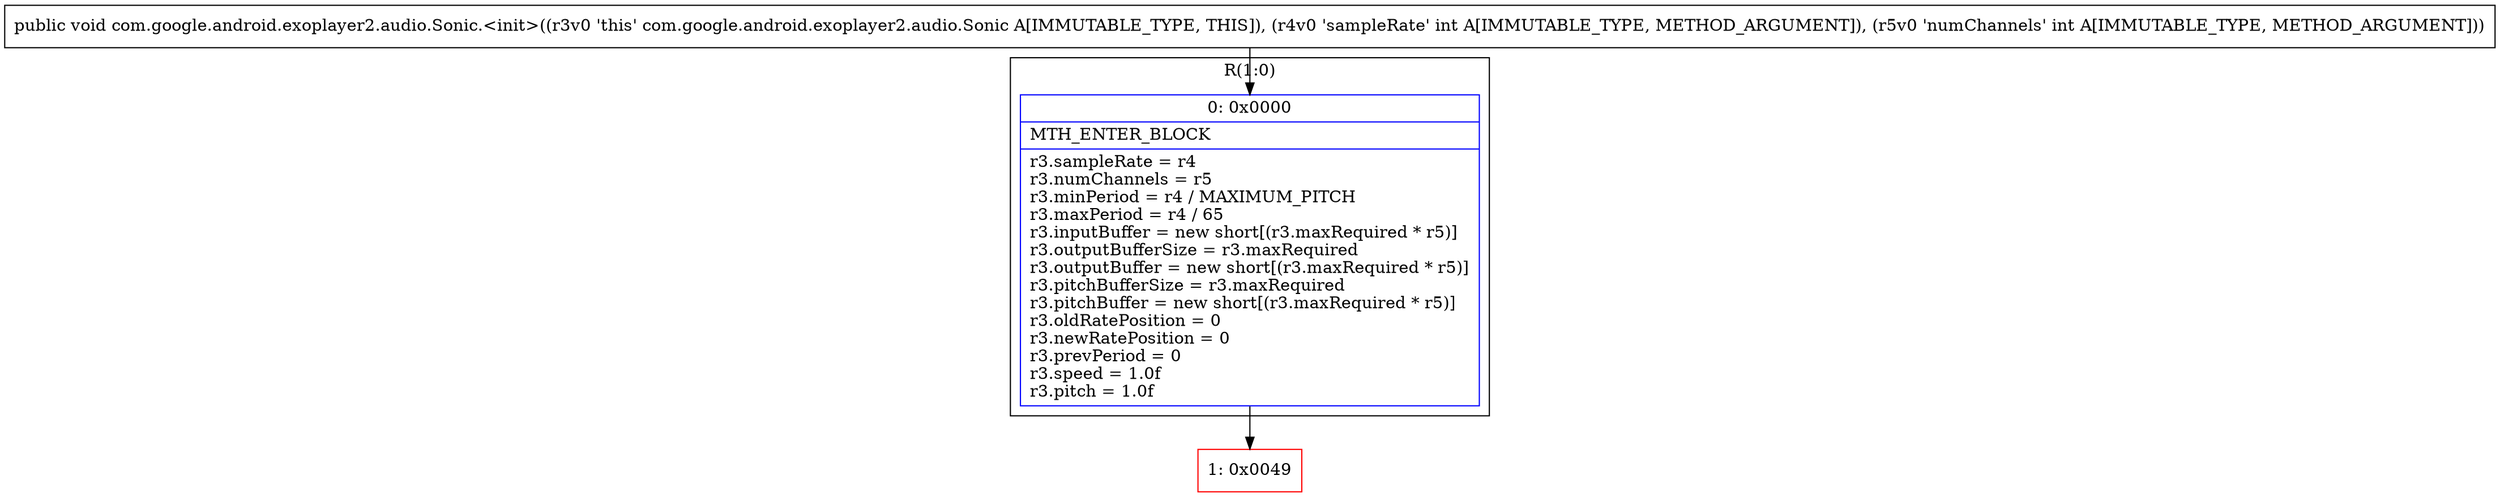 digraph "CFG forcom.google.android.exoplayer2.audio.Sonic.\<init\>(II)V" {
subgraph cluster_Region_2070971883 {
label = "R(1:0)";
node [shape=record,color=blue];
Node_0 [shape=record,label="{0\:\ 0x0000|MTH_ENTER_BLOCK\l|r3.sampleRate = r4\lr3.numChannels = r5\lr3.minPeriod = r4 \/ MAXIMUM_PITCH\lr3.maxPeriod = r4 \/ 65\lr3.inputBuffer = new short[(r3.maxRequired * r5)]\lr3.outputBufferSize = r3.maxRequired\lr3.outputBuffer = new short[(r3.maxRequired * r5)]\lr3.pitchBufferSize = r3.maxRequired\lr3.pitchBuffer = new short[(r3.maxRequired * r5)]\lr3.oldRatePosition = 0\lr3.newRatePosition = 0\lr3.prevPeriod = 0\lr3.speed = 1.0f\lr3.pitch = 1.0f\l}"];
}
Node_1 [shape=record,color=red,label="{1\:\ 0x0049}"];
MethodNode[shape=record,label="{public void com.google.android.exoplayer2.audio.Sonic.\<init\>((r3v0 'this' com.google.android.exoplayer2.audio.Sonic A[IMMUTABLE_TYPE, THIS]), (r4v0 'sampleRate' int A[IMMUTABLE_TYPE, METHOD_ARGUMENT]), (r5v0 'numChannels' int A[IMMUTABLE_TYPE, METHOD_ARGUMENT])) }"];
MethodNode -> Node_0;
Node_0 -> Node_1;
}

